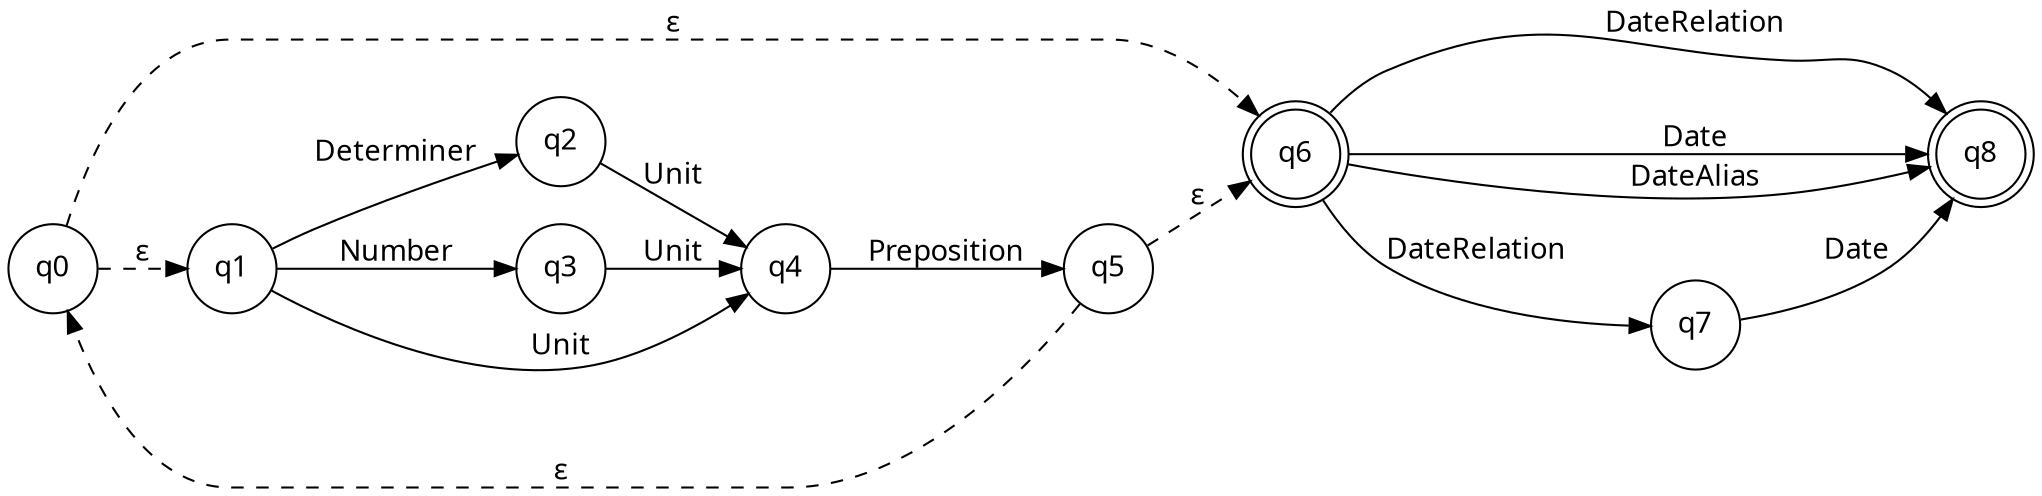 digraph finite_state_machine {
	rankdir=LR;
    graph [fontname = "DIN"];
    node  [fontname = "DIN"];
    edge  [fontname = "DIN"];
	node [shape = doublecircle]; q6 q8;
	node [shape = circle];
	q0 -> q1 [ label = "ε", style="dashed" ];
	q0 -> q6 [ label = "ε", style="dashed" ];
	q1 -> q2 [ label = "Determiner" ];
	q1 -> q3 [ label = "Number" ];
	q1 -> q4 [ label = "Unit" ];
	q2 -> q4 [ label = "Unit" ];
	q3 -> q4 [ label = "Unit" ];
	q4 -> q5 [ label = "Preposition" ];
	q5 -> q6 [ label = "ε", style="dashed" ];
	q5 -> q0 [ label = "ε", style="dashed" ];
	q6 -> q7 [ label = "DateRelation" ];
	q7 -> q8 [ label = "Date" ];
	q6 -> q8 [ label = "DateRelation" ];
	q6 -> q8 [ label = "Date" ];
	q6 -> q8 [ label = "DateAlias" ];
}
